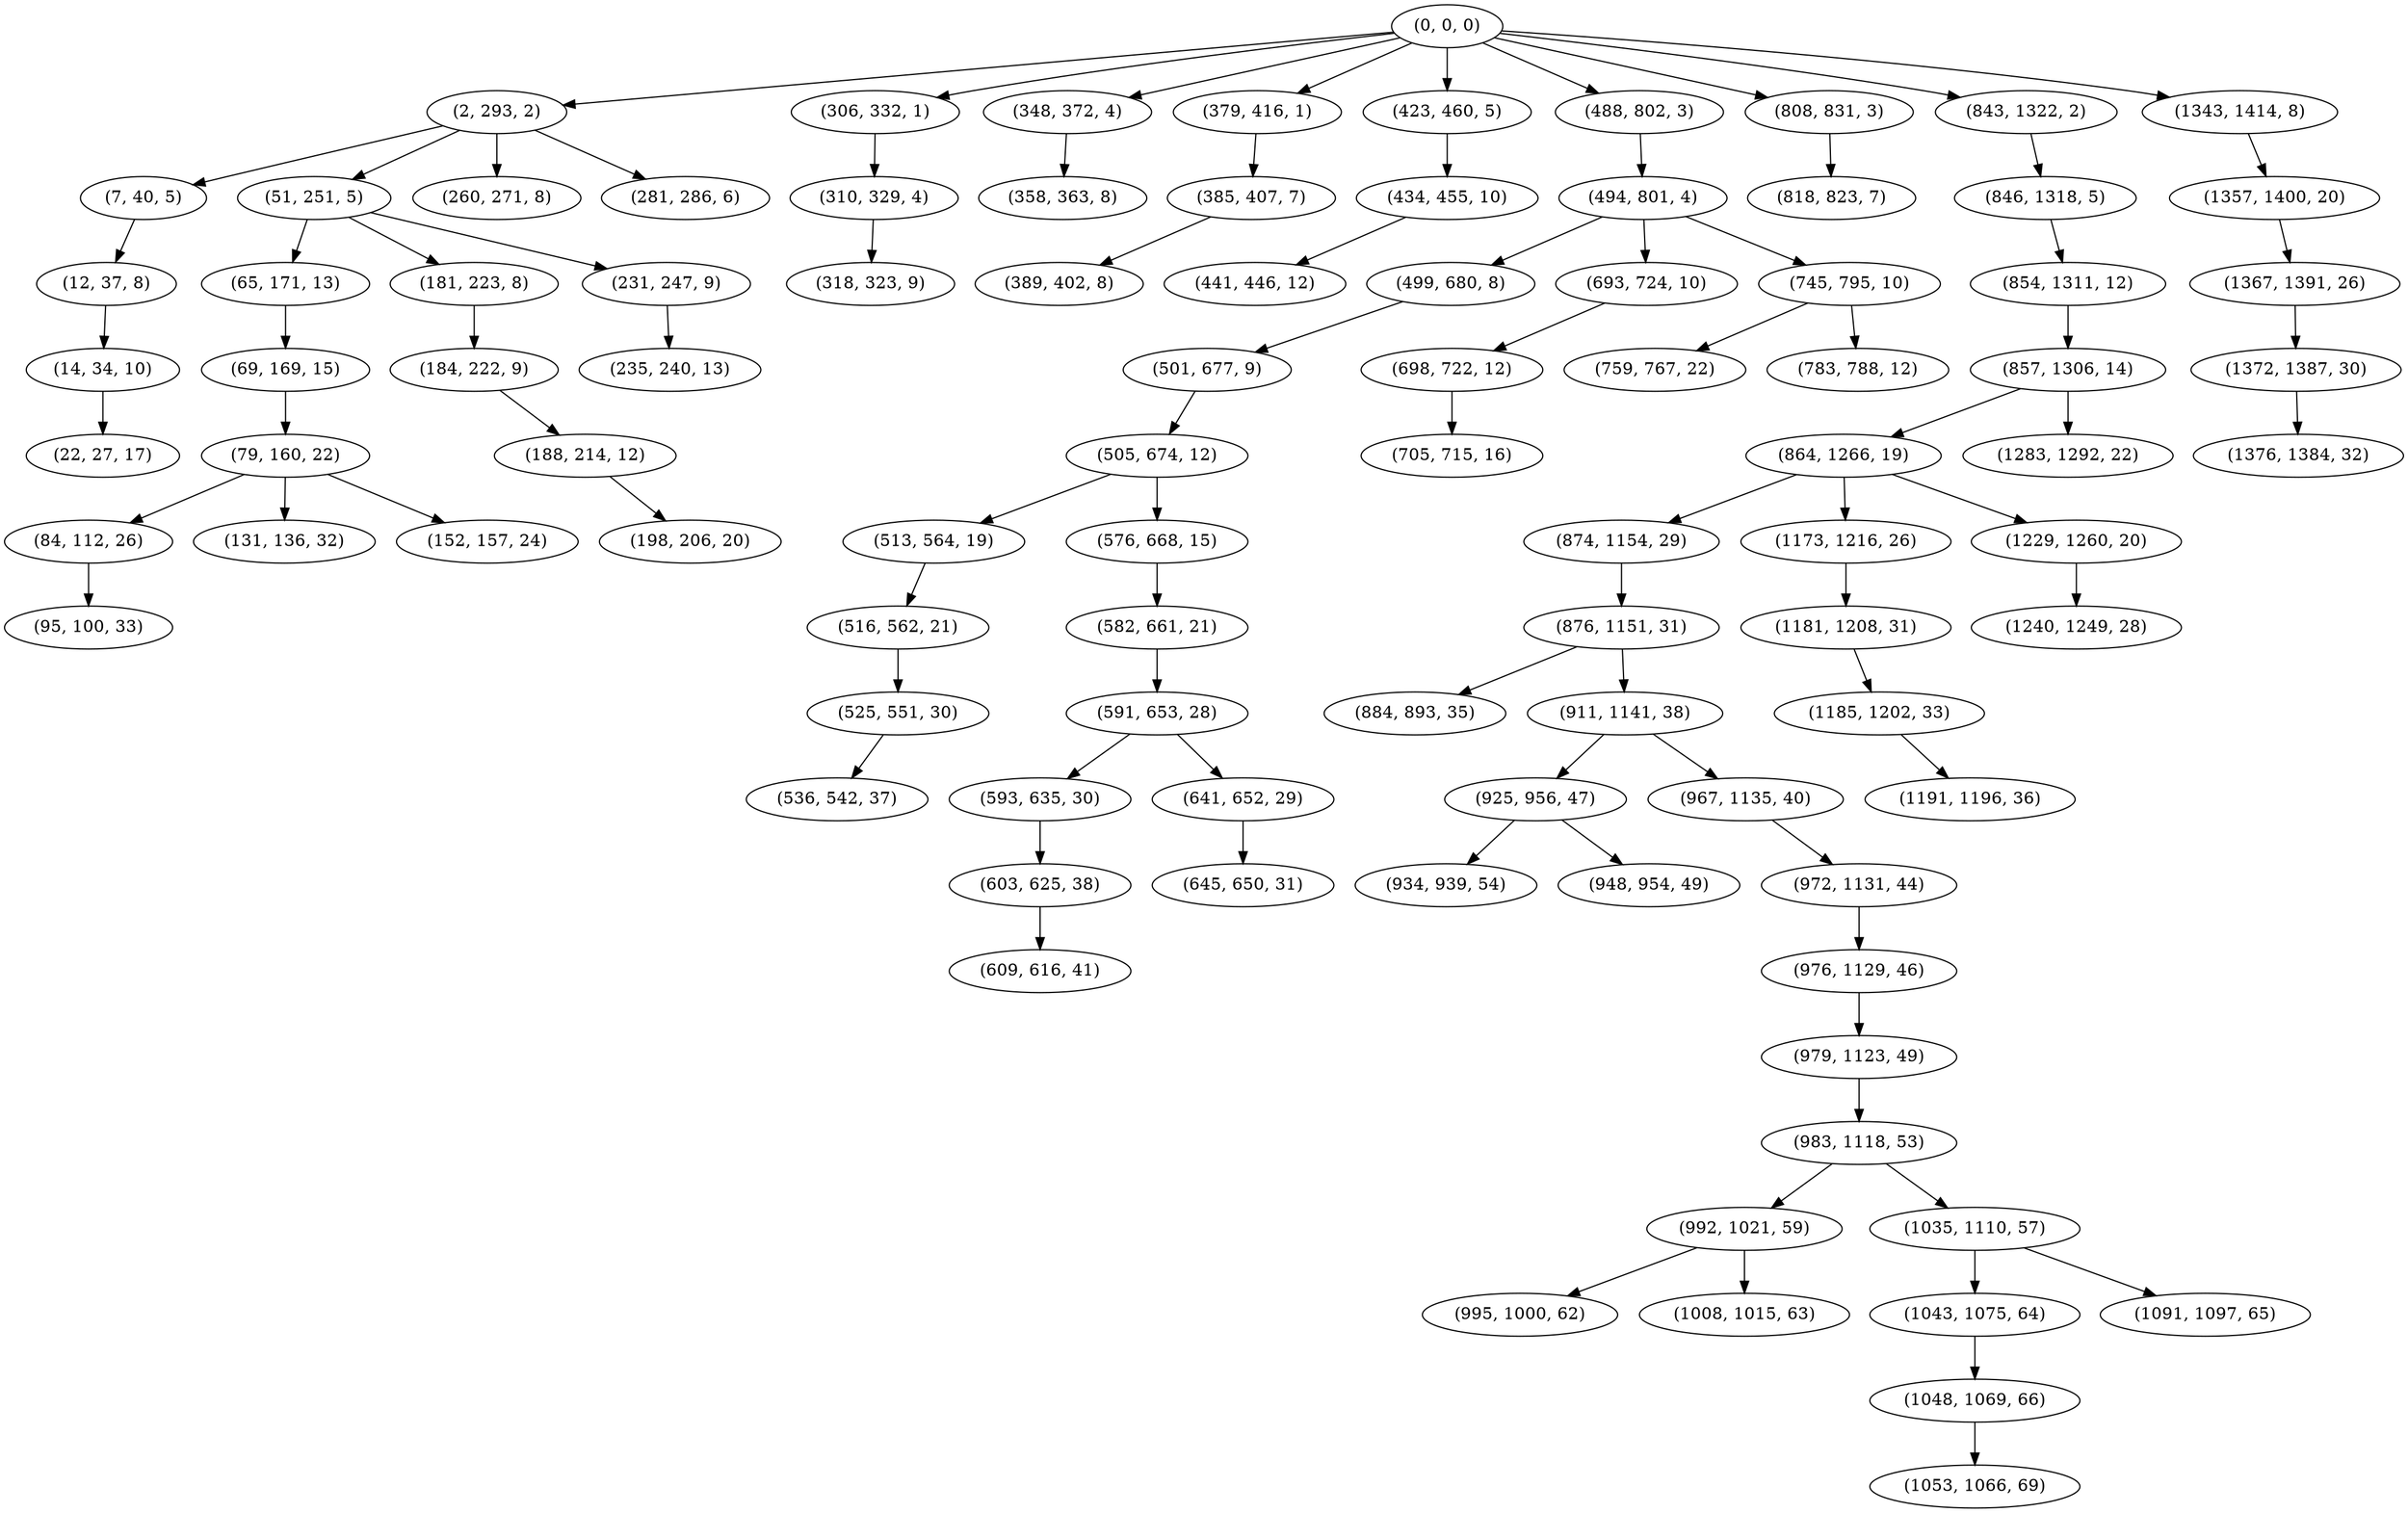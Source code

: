 digraph tree {
    "(0, 0, 0)";
    "(2, 293, 2)";
    "(7, 40, 5)";
    "(12, 37, 8)";
    "(14, 34, 10)";
    "(22, 27, 17)";
    "(51, 251, 5)";
    "(65, 171, 13)";
    "(69, 169, 15)";
    "(79, 160, 22)";
    "(84, 112, 26)";
    "(95, 100, 33)";
    "(131, 136, 32)";
    "(152, 157, 24)";
    "(181, 223, 8)";
    "(184, 222, 9)";
    "(188, 214, 12)";
    "(198, 206, 20)";
    "(231, 247, 9)";
    "(235, 240, 13)";
    "(260, 271, 8)";
    "(281, 286, 6)";
    "(306, 332, 1)";
    "(310, 329, 4)";
    "(318, 323, 9)";
    "(348, 372, 4)";
    "(358, 363, 8)";
    "(379, 416, 1)";
    "(385, 407, 7)";
    "(389, 402, 8)";
    "(423, 460, 5)";
    "(434, 455, 10)";
    "(441, 446, 12)";
    "(488, 802, 3)";
    "(494, 801, 4)";
    "(499, 680, 8)";
    "(501, 677, 9)";
    "(505, 674, 12)";
    "(513, 564, 19)";
    "(516, 562, 21)";
    "(525, 551, 30)";
    "(536, 542, 37)";
    "(576, 668, 15)";
    "(582, 661, 21)";
    "(591, 653, 28)";
    "(593, 635, 30)";
    "(603, 625, 38)";
    "(609, 616, 41)";
    "(641, 652, 29)";
    "(645, 650, 31)";
    "(693, 724, 10)";
    "(698, 722, 12)";
    "(705, 715, 16)";
    "(745, 795, 10)";
    "(759, 767, 22)";
    "(783, 788, 12)";
    "(808, 831, 3)";
    "(818, 823, 7)";
    "(843, 1322, 2)";
    "(846, 1318, 5)";
    "(854, 1311, 12)";
    "(857, 1306, 14)";
    "(864, 1266, 19)";
    "(874, 1154, 29)";
    "(876, 1151, 31)";
    "(884, 893, 35)";
    "(911, 1141, 38)";
    "(925, 956, 47)";
    "(934, 939, 54)";
    "(948, 954, 49)";
    "(967, 1135, 40)";
    "(972, 1131, 44)";
    "(976, 1129, 46)";
    "(979, 1123, 49)";
    "(983, 1118, 53)";
    "(992, 1021, 59)";
    "(995, 1000, 62)";
    "(1008, 1015, 63)";
    "(1035, 1110, 57)";
    "(1043, 1075, 64)";
    "(1048, 1069, 66)";
    "(1053, 1066, 69)";
    "(1091, 1097, 65)";
    "(1173, 1216, 26)";
    "(1181, 1208, 31)";
    "(1185, 1202, 33)";
    "(1191, 1196, 36)";
    "(1229, 1260, 20)";
    "(1240, 1249, 28)";
    "(1283, 1292, 22)";
    "(1343, 1414, 8)";
    "(1357, 1400, 20)";
    "(1367, 1391, 26)";
    "(1372, 1387, 30)";
    "(1376, 1384, 32)";
    "(0, 0, 0)" -> "(2, 293, 2)";
    "(0, 0, 0)" -> "(306, 332, 1)";
    "(0, 0, 0)" -> "(348, 372, 4)";
    "(0, 0, 0)" -> "(379, 416, 1)";
    "(0, 0, 0)" -> "(423, 460, 5)";
    "(0, 0, 0)" -> "(488, 802, 3)";
    "(0, 0, 0)" -> "(808, 831, 3)";
    "(0, 0, 0)" -> "(843, 1322, 2)";
    "(0, 0, 0)" -> "(1343, 1414, 8)";
    "(2, 293, 2)" -> "(7, 40, 5)";
    "(2, 293, 2)" -> "(51, 251, 5)";
    "(2, 293, 2)" -> "(260, 271, 8)";
    "(2, 293, 2)" -> "(281, 286, 6)";
    "(7, 40, 5)" -> "(12, 37, 8)";
    "(12, 37, 8)" -> "(14, 34, 10)";
    "(14, 34, 10)" -> "(22, 27, 17)";
    "(51, 251, 5)" -> "(65, 171, 13)";
    "(51, 251, 5)" -> "(181, 223, 8)";
    "(51, 251, 5)" -> "(231, 247, 9)";
    "(65, 171, 13)" -> "(69, 169, 15)";
    "(69, 169, 15)" -> "(79, 160, 22)";
    "(79, 160, 22)" -> "(84, 112, 26)";
    "(79, 160, 22)" -> "(131, 136, 32)";
    "(79, 160, 22)" -> "(152, 157, 24)";
    "(84, 112, 26)" -> "(95, 100, 33)";
    "(181, 223, 8)" -> "(184, 222, 9)";
    "(184, 222, 9)" -> "(188, 214, 12)";
    "(188, 214, 12)" -> "(198, 206, 20)";
    "(231, 247, 9)" -> "(235, 240, 13)";
    "(306, 332, 1)" -> "(310, 329, 4)";
    "(310, 329, 4)" -> "(318, 323, 9)";
    "(348, 372, 4)" -> "(358, 363, 8)";
    "(379, 416, 1)" -> "(385, 407, 7)";
    "(385, 407, 7)" -> "(389, 402, 8)";
    "(423, 460, 5)" -> "(434, 455, 10)";
    "(434, 455, 10)" -> "(441, 446, 12)";
    "(488, 802, 3)" -> "(494, 801, 4)";
    "(494, 801, 4)" -> "(499, 680, 8)";
    "(494, 801, 4)" -> "(693, 724, 10)";
    "(494, 801, 4)" -> "(745, 795, 10)";
    "(499, 680, 8)" -> "(501, 677, 9)";
    "(501, 677, 9)" -> "(505, 674, 12)";
    "(505, 674, 12)" -> "(513, 564, 19)";
    "(505, 674, 12)" -> "(576, 668, 15)";
    "(513, 564, 19)" -> "(516, 562, 21)";
    "(516, 562, 21)" -> "(525, 551, 30)";
    "(525, 551, 30)" -> "(536, 542, 37)";
    "(576, 668, 15)" -> "(582, 661, 21)";
    "(582, 661, 21)" -> "(591, 653, 28)";
    "(591, 653, 28)" -> "(593, 635, 30)";
    "(591, 653, 28)" -> "(641, 652, 29)";
    "(593, 635, 30)" -> "(603, 625, 38)";
    "(603, 625, 38)" -> "(609, 616, 41)";
    "(641, 652, 29)" -> "(645, 650, 31)";
    "(693, 724, 10)" -> "(698, 722, 12)";
    "(698, 722, 12)" -> "(705, 715, 16)";
    "(745, 795, 10)" -> "(759, 767, 22)";
    "(745, 795, 10)" -> "(783, 788, 12)";
    "(808, 831, 3)" -> "(818, 823, 7)";
    "(843, 1322, 2)" -> "(846, 1318, 5)";
    "(846, 1318, 5)" -> "(854, 1311, 12)";
    "(854, 1311, 12)" -> "(857, 1306, 14)";
    "(857, 1306, 14)" -> "(864, 1266, 19)";
    "(857, 1306, 14)" -> "(1283, 1292, 22)";
    "(864, 1266, 19)" -> "(874, 1154, 29)";
    "(864, 1266, 19)" -> "(1173, 1216, 26)";
    "(864, 1266, 19)" -> "(1229, 1260, 20)";
    "(874, 1154, 29)" -> "(876, 1151, 31)";
    "(876, 1151, 31)" -> "(884, 893, 35)";
    "(876, 1151, 31)" -> "(911, 1141, 38)";
    "(911, 1141, 38)" -> "(925, 956, 47)";
    "(911, 1141, 38)" -> "(967, 1135, 40)";
    "(925, 956, 47)" -> "(934, 939, 54)";
    "(925, 956, 47)" -> "(948, 954, 49)";
    "(967, 1135, 40)" -> "(972, 1131, 44)";
    "(972, 1131, 44)" -> "(976, 1129, 46)";
    "(976, 1129, 46)" -> "(979, 1123, 49)";
    "(979, 1123, 49)" -> "(983, 1118, 53)";
    "(983, 1118, 53)" -> "(992, 1021, 59)";
    "(983, 1118, 53)" -> "(1035, 1110, 57)";
    "(992, 1021, 59)" -> "(995, 1000, 62)";
    "(992, 1021, 59)" -> "(1008, 1015, 63)";
    "(1035, 1110, 57)" -> "(1043, 1075, 64)";
    "(1035, 1110, 57)" -> "(1091, 1097, 65)";
    "(1043, 1075, 64)" -> "(1048, 1069, 66)";
    "(1048, 1069, 66)" -> "(1053, 1066, 69)";
    "(1173, 1216, 26)" -> "(1181, 1208, 31)";
    "(1181, 1208, 31)" -> "(1185, 1202, 33)";
    "(1185, 1202, 33)" -> "(1191, 1196, 36)";
    "(1229, 1260, 20)" -> "(1240, 1249, 28)";
    "(1343, 1414, 8)" -> "(1357, 1400, 20)";
    "(1357, 1400, 20)" -> "(1367, 1391, 26)";
    "(1367, 1391, 26)" -> "(1372, 1387, 30)";
    "(1372, 1387, 30)" -> "(1376, 1384, 32)";
}

